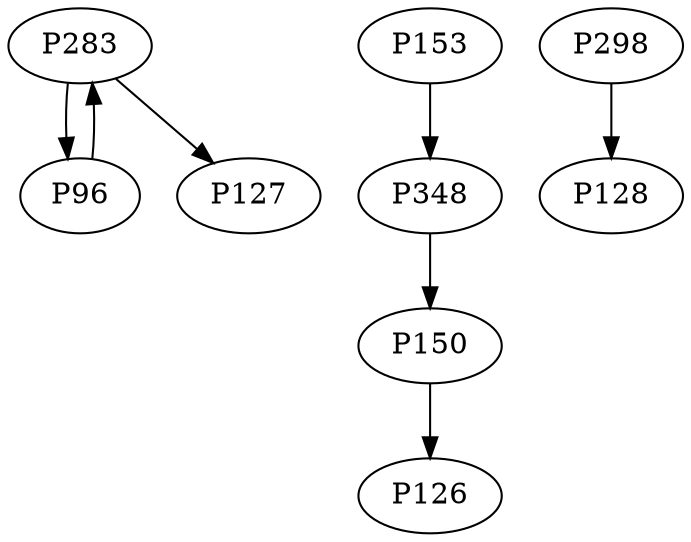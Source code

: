 digraph {
	P283 -> P96
	P348 -> P150
	P298 -> P128
	P96 -> P283
	P153 -> P348
	P150 -> P126
	P283 -> P127
}